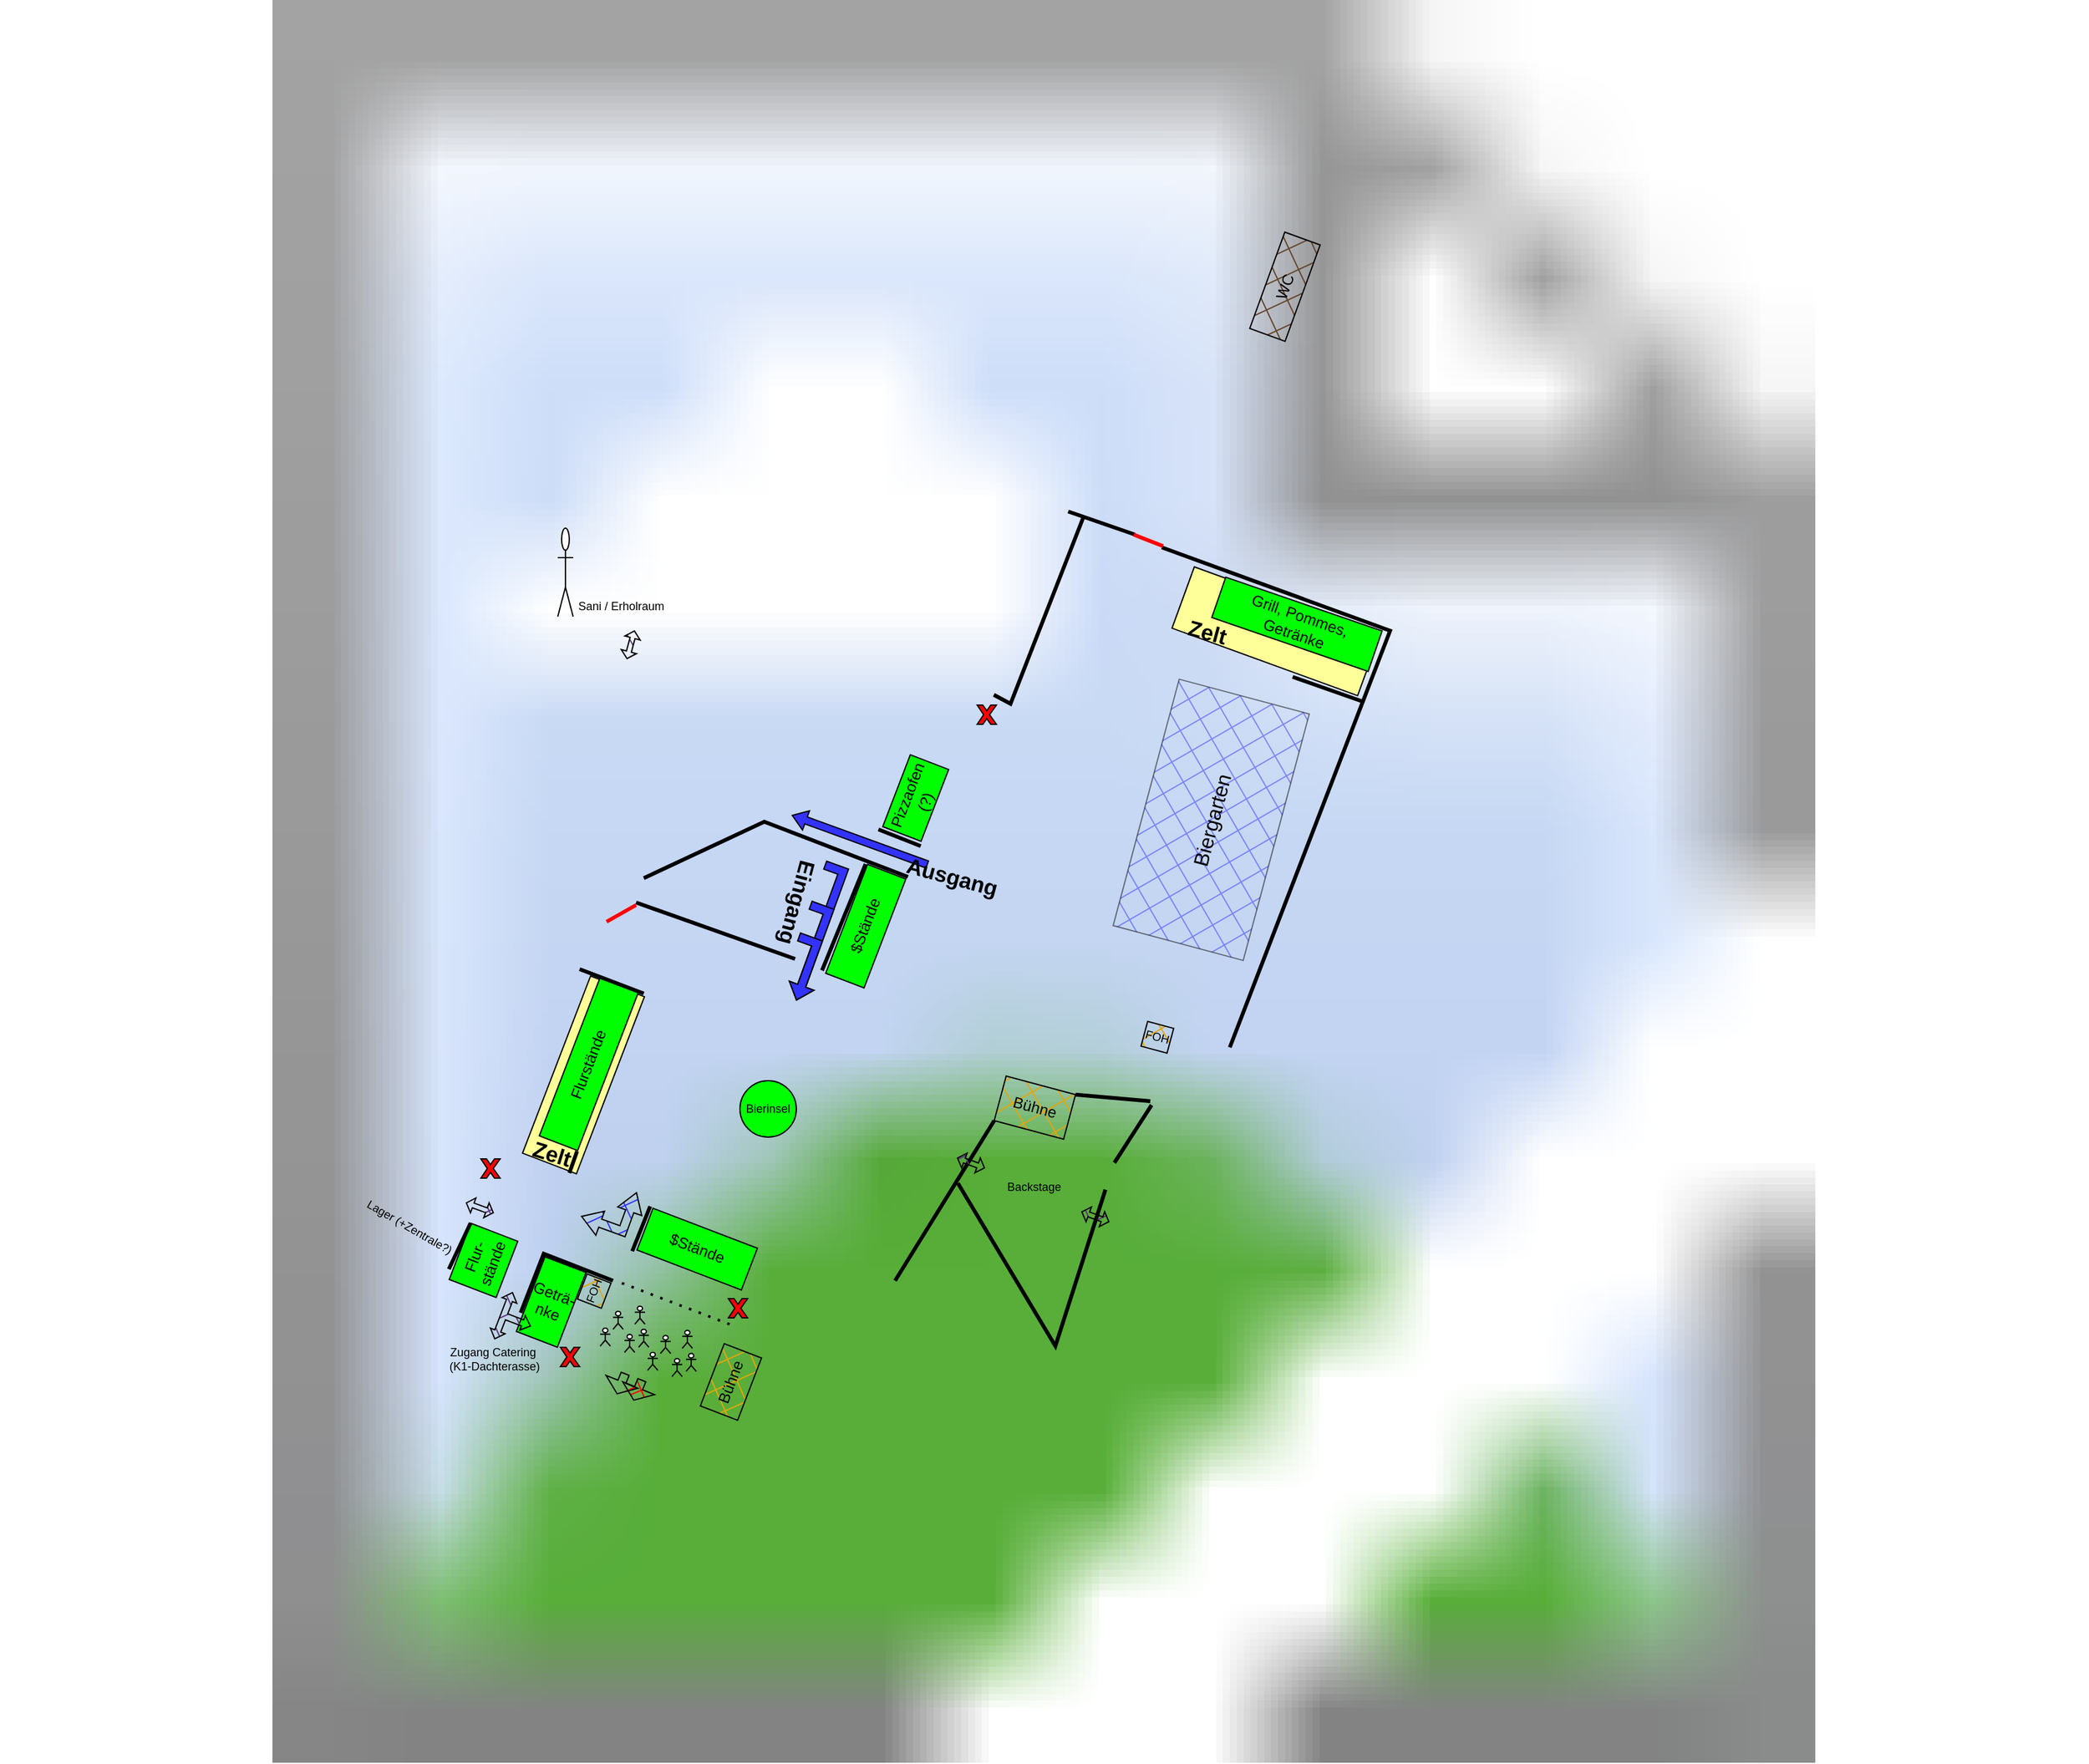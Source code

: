 <mxfile version="17.4.6" type="github"><diagram id="Wfs0pKFtCN_PEFJKDJEH" name="Page-1"><mxGraphModel dx="1382" dy="876" grid="1" gridSize="1" guides="1" tooltips="1" connect="1" arrows="1" fold="1" page="1" pageScale="1" pageWidth="1169" pageHeight="827" backgroundImage="{&quot;src&quot;:&quot;https://home.hadiko.de/~joshua.bachmeier/uploads/Lageplan%20Heimfest.jpg&quot;,&quot;width&quot;:&quot;1628&quot;,&quot;height&quot;:&quot;1375&quot;,&quot;x&quot;:0,&quot;y&quot;:0}" math="0" shadow="0"><root><mxCell id="0"/><mxCell id="1" parent="0"/><mxCell id="NUkmJvfwwcGjsjb0By5V-2" value="" style="rounded=0;whiteSpace=wrap;html=1;fontSize=17;rotation=291;fillColor=#FFFF99;direction=west;" parent="1" vertex="1"><mxGeometry x="381" y="816" width="148" height="45" as="geometry"/></mxCell><mxCell id="NUkmJvfwwcGjsjb0By5V-1" value="" style="rounded=0;whiteSpace=wrap;html=1;fontSize=17;rotation=20;fillColor=#FFFF99;" parent="1" vertex="1"><mxGeometry x="918" y="467" width="154" height="50.86" as="geometry"/></mxCell><mxCell id="w3jfegyJL3XXw5E8wWUC-4" value="" style="endArrow=none;html=1;rounded=0;strokeColor=default;strokeWidth=3;" parent="1" edge="1"><mxGeometry width="50" height="50" relative="1" as="geometry"><mxPoint x="496" y="704" as="sourcePoint"/><mxPoint x="620" y="748" as="targetPoint"/></mxGeometry></mxCell><mxCell id="w3jfegyJL3XXw5E8wWUC-7" value="" style="endArrow=none;html=1;rounded=0;strokeColor=default;strokeWidth=3;" parent="1" edge="1"><mxGeometry width="50" height="50" relative="1" as="geometry"><mxPoint x="502" y="685" as="sourcePoint"/><mxPoint x="708" y="684" as="targetPoint"/><Array as="points"><mxPoint x="596" y="641"/></Array></mxGeometry></mxCell><mxCell id="w3jfegyJL3XXw5E8wWUC-8" value="" style="endArrow=none;html=1;rounded=0;strokeColor=default;strokeWidth=3;" parent="1" edge="1"><mxGeometry width="50" height="50" relative="1" as="geometry"><mxPoint x="641" y="757" as="sourcePoint"/><mxPoint x="675" y="674" as="targetPoint"/></mxGeometry></mxCell><mxCell id="w3jfegyJL3XXw5E8wWUC-62" value="" style="endArrow=none;html=1;rounded=0;labelBackgroundColor=none;labelBorderColor=none;fontColor=none;strokeColor=#000000;strokeWidth=3;" parent="1" edge="1"><mxGeometry width="50" height="50" relative="1" as="geometry"><mxPoint x="906" y="427" as="sourcePoint"/><mxPoint x="959" y="817" as="targetPoint"/><Array as="points"><mxPoint x="1084" y="492"/></Array></mxGeometry></mxCell><mxCell id="w3jfegyJL3XXw5E8wWUC-63" value="" style="endArrow=none;html=1;rounded=0;labelBackgroundColor=none;labelBorderColor=none;fontColor=none;strokeColor=#000000;strokeWidth=3;" parent="1" edge="1"><mxGeometry width="50" height="50" relative="1" as="geometry"><mxPoint x="845" y="403" as="sourcePoint"/><mxPoint x="775" y="542" as="targetPoint"/><Array as="points"><mxPoint x="788" y="549"/></Array></mxGeometry></mxCell><mxCell id="w3jfegyJL3XXw5E8wWUC-66" value="" style="verticalLabelPosition=bottom;verticalAlign=top;html=1;shape=mxgraph.basic.x;fontColor=none;fillColor=#FF0000;" parent="1" vertex="1"><mxGeometry x="762" y="550" width="15" height="15" as="geometry"/></mxCell><mxCell id="w3jfegyJL3XXw5E8wWUC-67" value="" style="verticalLabelPosition=bottom;verticalAlign=top;html=1;shape=mxgraph.basic.x;fontColor=none;fillColor=#FF0000;" parent="1" vertex="1"><mxGeometry x="375" y="904" width="15" height="15" as="geometry"/></mxCell><mxCell id="w3jfegyJL3XXw5E8wWUC-68" value="" style="verticalLabelPosition=bottom;verticalAlign=top;html=1;shape=mxgraph.basic.x;fontColor=none;fillColor=#FF0000;" parent="1" vertex="1"><mxGeometry x="568" y="1013" width="15" height="15" as="geometry"/></mxCell><mxCell id="w3jfegyJL3XXw5E8wWUC-71" value="" style="endArrow=none;dashed=1;html=1;dashPattern=1 3;strokeWidth=2;rounded=0;labelBackgroundColor=none;labelBorderColor=none;fontColor=none;startArrow=none;" parent="1" edge="1"><mxGeometry width="50" height="50" relative="1" as="geometry"><mxPoint x="458" y="990.765" as="sourcePoint"/><mxPoint x="477" y="999" as="targetPoint"/></mxGeometry></mxCell><mxCell id="w3jfegyJL3XXw5E8wWUC-72" value="" style="endArrow=none;html=1;rounded=0;labelBackgroundColor=none;labelBorderColor=none;fontColor=none;strokeColor=#000000;strokeWidth=3;" parent="1" edge="1"><mxGeometry width="50" height="50" relative="1" as="geometry"><mxPoint x="478" y="999" as="sourcePoint"/><mxPoint x="406" y="1024" as="targetPoint"/><Array as="points"><mxPoint x="424" y="978"/></Array></mxGeometry></mxCell><mxCell id="w3jfegyJL3XXw5E8wWUC-75" value="" style="endArrow=none;html=1;rounded=0;labelBackgroundColor=none;labelBorderColor=none;fontColor=none;strokeColor=#000000;strokeWidth=3;" parent="1" edge="1"><mxGeometry width="50" height="50" relative="1" as="geometry"><mxPoint x="493" y="976" as="sourcePoint"/><mxPoint x="507" y="941" as="targetPoint"/></mxGeometry></mxCell><mxCell id="w3jfegyJL3XXw5E8wWUC-76" value="" style="html=1;shadow=0;dashed=0;align=center;verticalAlign=middle;shape=mxgraph.arrows2.bendArrow;dy=3.28;dx=11.74;notch=0;arrowHead=20.2;rounded=0;fontColor=none;fillColor=#3333FF;rotation=110;strokeWidth=1;" parent="1" vertex="1"><mxGeometry x="582.73" y="715.12" width="109.76" height="24.99" as="geometry"/></mxCell><mxCell id="w3jfegyJL3XXw5E8wWUC-80" value="" style="html=1;shadow=0;dashed=0;align=center;verticalAlign=middle;shape=mxgraph.arrows2.bendArrow;dy=3.28;dx=11.74;notch=0;arrowHead=20.2;rounded=0;fontColor=none;fillColor=#3333FF;rotation=110;strokeWidth=1;" parent="1" vertex="1"><mxGeometry x="593.68" y="730.75" width="76.49" height="24.99" as="geometry"/></mxCell><mxCell id="w3jfegyJL3XXw5E8wWUC-81" value="" style="html=1;shadow=0;dashed=0;align=center;verticalAlign=middle;shape=mxgraph.arrows2.bendArrow;dy=3.28;dx=11.74;notch=0;arrowHead=20.2;rounded=0;fontColor=none;fillColor=#3333FF;rotation=110;strokeWidth=1;" parent="1" vertex="1"><mxGeometry x="602.34" y="743.12" width="50.17" height="24.99" as="geometry"/></mxCell><mxCell id="w3jfegyJL3XXw5E8wWUC-82" value="" style="html=1;shadow=0;dashed=0;align=center;verticalAlign=middle;shape=mxgraph.arrows2.arrow;dy=0.64;dx=11.41;flipH=1;notch=0;fontColor=none;strokeWidth=1;fillColor=#3333FF;rotation=20;" parent="1" vertex="1"><mxGeometry x="614.43" y="647.21" width="112" height="16" as="geometry"/></mxCell><mxCell id="w3jfegyJL3XXw5E8wWUC-83" value="&lt;div&gt;$Stände&lt;/div&gt;" style="rounded=0;whiteSpace=wrap;html=1;fontColor=none;strokeWidth=1;fillColor=#00FF00;rotation=291;" parent="1" vertex="1"><mxGeometry x="629.63" y="706.45" width="91" height="32" as="geometry"/></mxCell><mxCell id="w3jfegyJL3XXw5E8wWUC-84" value="&lt;div&gt;Pizzaofen (?)&lt;br&gt;&lt;/div&gt;" style="rounded=0;whiteSpace=wrap;html=1;fontColor=none;strokeWidth=1;fillColor=#00FF00;rotation=291;" parent="1" vertex="1"><mxGeometry x="684.05" y="606.53" width="60" height="32" as="geometry"/></mxCell><mxCell id="w3jfegyJL3XXw5E8wWUC-85" value="&lt;div&gt;Flurstände&lt;/div&gt;" style="rounded=0;whiteSpace=wrap;html=1;fontColor=none;strokeWidth=1;fillColor=#00FF00;rotation=291;" parent="1" vertex="1"><mxGeometry x="393.15" y="814.14" width="132" height="32" as="geometry"/></mxCell><mxCell id="w3jfegyJL3XXw5E8wWUC-86" value="" style="endArrow=none;html=1;rounded=0;labelBackgroundColor=none;labelBorderColor=none;fontColor=none;strokeColor=#000000;strokeWidth=3;" parent="1" edge="1"><mxGeometry width="50" height="50" relative="1" as="geometry"><mxPoint x="502" y="775" as="sourcePoint"/><mxPoint x="452" y="756" as="targetPoint"/></mxGeometry></mxCell><mxCell id="w3jfegyJL3XXw5E8wWUC-87" value="" style="endArrow=none;html=1;rounded=0;labelBackgroundColor=none;labelBorderColor=none;fontColor=none;strokeColor=#000000;strokeWidth=3;" parent="1" edge="1"><mxGeometry width="50" height="50" relative="1" as="geometry"><mxPoint x="444" y="915" as="sourcePoint"/><mxPoint x="450" y="898" as="targetPoint"/></mxGeometry></mxCell><mxCell id="w3jfegyJL3XXw5E8wWUC-88" value="$Stände" style="rounded=0;whiteSpace=wrap;html=1;fontColor=none;strokeWidth=1;fillColor=#00FF00;rotation=21;" parent="1" vertex="1"><mxGeometry x="500.08" y="956.94" width="87.18" height="34.87" as="geometry"/></mxCell><mxCell id="w3jfegyJL3XXw5E8wWUC-89" value="&lt;div style=&quot;font-size: 9px&quot;&gt;Bierinsel&lt;/div&gt;" style="ellipse;whiteSpace=wrap;html=1;aspect=fixed;fontColor=default;strokeWidth=1;fillColor=#00FF00;fontSize=10;" parent="1" vertex="1"><mxGeometry x="577" y="843" width="44" height="44" as="geometry"/></mxCell><mxCell id="w3jfegyJL3XXw5E8wWUC-90" value="&lt;div&gt;Geträ-nke&lt;/div&gt;" style="rounded=0;whiteSpace=wrap;html=1;fontColor=default;strokeWidth=1;fillColor=#00FF00;rotation=21;" parent="1" vertex="1"><mxGeometry x="412.68" y="984.43" width="34.26" height="62.34" as="geometry"/></mxCell><mxCell id="w3jfegyJL3XXw5E8wWUC-91" value="&lt;div&gt;Flur-stände&lt;/div&gt;" style="rounded=0;whiteSpace=wrap;html=1;fontColor=none;strokeWidth=1;fillColor=#00FF00;rotation=291;" parent="1" vertex="1"><mxGeometry x="353.53" y="963.57" width="47" height="39.19" as="geometry"/></mxCell><mxCell id="w3jfegyJL3XXw5E8wWUC-92" value="&lt;div&gt;Grill, Pommes, Getränke&lt;/div&gt;" style="rounded=0;whiteSpace=wrap;html=1;fontColor=default;strokeWidth=1;fillColor=#00FF00;rotation=19;" parent="1" vertex="1"><mxGeometry x="946.89" y="470.28" width="128.94" height="33.34" as="geometry"/></mxCell><mxCell id="w3jfegyJL3XXw5E8wWUC-98" value="" style="endArrow=none;html=1;rounded=0;labelBackgroundColor=none;labelBorderColor=none;fontColor=default;strokeColor=#000000;strokeWidth=3;" parent="1" edge="1"><mxGeometry width="50" height="50" relative="1" as="geometry"><mxPoint x="833" y="399" as="sourcePoint"/><mxPoint x="885" y="417" as="targetPoint"/></mxGeometry></mxCell><mxCell id="w3jfegyJL3XXw5E8wWUC-99" value="" style="endArrow=none;html=1;rounded=0;labelBackgroundColor=none;labelBorderColor=none;fontColor=default;strokeColor=#FF0000;strokeWidth=3;" parent="1" edge="1"><mxGeometry width="50" height="50" relative="1" as="geometry"><mxPoint x="907" y="426" as="sourcePoint"/><mxPoint x="884" y="417" as="targetPoint"/></mxGeometry></mxCell><mxCell id="w3jfegyJL3XXw5E8wWUC-100" value="&lt;div&gt;Bühne&lt;/div&gt;" style="rounded=0;whiteSpace=wrap;html=1;glass=0;sketch=0;fillStyle=cross-hatch;fontColor=default;strokeWidth=1;fillColor=#E5A50A;gradientColor=none;rotation=15;" parent="1" vertex="1"><mxGeometry x="779" y="846" width="56" height="36" as="geometry"/></mxCell><mxCell id="w3jfegyJL3XXw5E8wWUC-101" value="" style="endArrow=none;html=1;rounded=0;labelBackgroundColor=none;labelBorderColor=none;fontColor=default;strokeColor=#000000;strokeWidth=3;exitX=1;exitY=0;exitDx=0;exitDy=0;" parent="1" source="w3jfegyJL3XXw5E8wWUC-100" edge="1"><mxGeometry width="50" height="50" relative="1" as="geometry"><mxPoint x="566" y="654" as="sourcePoint"/><mxPoint x="897" y="859" as="targetPoint"/></mxGeometry></mxCell><mxCell id="w3jfegyJL3XXw5E8wWUC-102" value="" style="endArrow=none;html=1;rounded=0;labelBackgroundColor=none;labelBorderColor=none;fontColor=default;strokeColor=#000000;strokeWidth=3;entryX=0;entryY=1;entryDx=0;entryDy=0;" parent="1" target="w3jfegyJL3XXw5E8wWUC-100" edge="1"><mxGeometry width="50" height="50" relative="1" as="geometry"><mxPoint x="698" y="999" as="sourcePoint"/><mxPoint x="616" y="604" as="targetPoint"/></mxGeometry></mxCell><mxCell id="w3jfegyJL3XXw5E8wWUC-103" value="Bühne" style="rounded=0;whiteSpace=wrap;html=1;glass=0;sketch=0;fillStyle=cross-hatch;fontColor=default;strokeWidth=1;fillColor=#E5A50A;gradientColor=none;rotation=291;" parent="1" vertex="1"><mxGeometry x="543.99" y="1062.44" width="52" height="31.13" as="geometry"/></mxCell><mxCell id="w3jfegyJL3XXw5E8wWUC-104" value="" style="html=1;shadow=0;dashed=0;align=center;verticalAlign=middle;shape=mxgraph.arrows2.bendDoubleArrow;dy=3.36;dx=15.43;arrowHead=19.94;rounded=0;glass=0;sketch=0;fillStyle=cross-hatch;fontColor=default;strokeWidth=1;fillColor=#3333FF;gradientColor=none;rotation=200;" parent="1" vertex="1"><mxGeometry x="456" y="925" width="43.85" height="42" as="geometry"/></mxCell><mxCell id="w3jfegyJL3XXw5E8wWUC-106" value="" style="endArrow=none;dashed=1;html=1;dashPattern=1 3;strokeWidth=2;rounded=0;labelBackgroundColor=none;labelBorderColor=none;fontColor=none;" parent="1" edge="1"><mxGeometry width="50" height="50" relative="1" as="geometry"><mxPoint x="569" y="1033" as="sourcePoint"/><mxPoint x="480" y="999" as="targetPoint"/></mxGeometry></mxCell><mxCell id="w3jfegyJL3XXw5E8wWUC-107" value="&lt;div style=&quot;font-size: 9px&quot;&gt;&lt;font style=&quot;font-size: 9px&quot;&gt;FOH&lt;/font&gt;&lt;/div&gt;" style="rounded=0;whiteSpace=wrap;html=1;glass=0;sketch=0;fillStyle=cross-hatch;fontColor=default;strokeWidth=1;fillColor=#E5A50A;gradientColor=none;rotation=291;" parent="1" vertex="1"><mxGeometry x="452.86" y="997.1" width="21" height="20" as="geometry"/></mxCell><mxCell id="w3jfegyJL3XXw5E8wWUC-111" value="&lt;div&gt;&lt;font style=&quot;font-size: 16px&quot;&gt;Biergarten&lt;/font&gt;&lt;/div&gt;" style="rounded=0;whiteSpace=wrap;html=1;glass=0;sketch=0;fillStyle=cross-hatch;fontColor=default;strokeWidth=1;fillColor=#3333FF;gradientColor=none;rotation=-75;strokeColor=default;opacity=50;" parent="1" vertex="1"><mxGeometry x="845" y="587" width="199" height="105" as="geometry"/></mxCell><mxCell id="w3jfegyJL3XXw5E8wWUC-112" value="WC" style="rounded=0;whiteSpace=wrap;html=1;glass=0;sketch=0;fillStyle=cross-hatch;fontColor=default;strokeColor=default;strokeWidth=1;fillColor=#63452C;gradientColor=none;rotation=-70;" parent="1" vertex="1"><mxGeometry x="962" y="209.0" width="80" height="29.32" as="geometry"/></mxCell><mxCell id="w3jfegyJL3XXw5E8wWUC-114" value="" style="verticalLabelPosition=bottom;verticalAlign=top;html=1;shape=mxgraph.basic.x;fontColor=none;fillColor=#FF0000;" parent="1" vertex="1"><mxGeometry x="437" y="1051" width="15" height="15" as="geometry"/></mxCell><mxCell id="w3jfegyJL3XXw5E8wWUC-115" value="" style="html=1;shadow=0;dashed=0;align=center;verticalAlign=middle;shape=mxgraph.arrows2.arrow;dy=0.75;dx=10.09;direction=south;notch=0;glass=0;sketch=0;fillStyle=cross-hatch;fontColor=default;strokeColor=default;strokeWidth=1;fillColor=#FF0000;gradientColor=none;rotation=22;" parent="1" vertex="1"><mxGeometry x="471" y="1071" width="26.73" height="16.83" as="geometry"/></mxCell><mxCell id="w3jfegyJL3XXw5E8wWUC-116" value="" style="html=1;shadow=0;dashed=0;align=center;verticalAlign=middle;shape=mxgraph.arrows2.arrow;dy=0.75;dx=10.09;direction=south;notch=0;glass=0;sketch=0;fillStyle=cross-hatch;fontColor=default;strokeColor=default;strokeWidth=1;fillColor=#FF0000;gradientColor=none;rotation=22;" parent="1" vertex="1"><mxGeometry x="484.0" y="1076" width="26.73" height="16.83" as="geometry"/></mxCell><mxCell id="w3jfegyJL3XXw5E8wWUC-117" value="" style="endArrow=none;html=1;rounded=0;labelBackgroundColor=none;labelBorderColor=none;fontColor=default;strokeColor=#000000;strokeWidth=3;" parent="1" edge="1"><mxGeometry width="50" height="50" relative="1" as="geometry"><mxPoint x="869" y="907" as="sourcePoint"/><mxPoint x="898" y="862" as="targetPoint"/></mxGeometry></mxCell><mxCell id="w3jfegyJL3XXw5E8wWUC-118" value="" style="endArrow=none;html=1;rounded=0;labelBackgroundColor=none;labelBorderColor=none;fontColor=default;strokeColor=#000000;strokeWidth=3;" parent="1" edge="1"><mxGeometry width="50" height="50" relative="1" as="geometry"><mxPoint x="747" y="923" as="sourcePoint"/><mxPoint x="862" y="928" as="targetPoint"/><Array as="points"><mxPoint x="823" y="1050"/></Array></mxGeometry></mxCell><mxCell id="w3jfegyJL3XXw5E8wWUC-120" value="" style="html=1;shadow=0;dashed=0;align=center;verticalAlign=middle;shape=mxgraph.arrows2.twoWayArrow;dy=0.68;dx=5.67;glass=0;sketch=0;fillStyle=cross-hatch;fontColor=default;strokeColor=default;strokeWidth=1;fillColor=#613583;gradientColor=none;rotation=20;" parent="1" vertex="1"><mxGeometry x="843" y="943" width="22.33" height="12.29" as="geometry"/></mxCell><mxCell id="w3jfegyJL3XXw5E8wWUC-129" value="" style="html=1;shadow=0;dashed=0;align=center;verticalAlign=middle;shape=mxgraph.arrows2.twoWayArrow;dy=0.68;dx=5.67;glass=0;sketch=0;fillStyle=cross-hatch;fontColor=default;strokeColor=default;strokeWidth=1;fillColor=#613583;gradientColor=none;rotation=20;" parent="1" vertex="1"><mxGeometry x="746" y="901" width="22.33" height="12.29" as="geometry"/></mxCell><mxCell id="w3jfegyJL3XXw5E8wWUC-132" value="" style="html=1;shadow=0;dashed=0;align=center;verticalAlign=middle;shape=mxgraph.arrows2.twoWayArrow;dy=0.68;dx=5.67;glass=0;sketch=0;fillStyle=cross-hatch;fontColor=default;strokeColor=default;strokeWidth=1;fillColor=#613583;gradientColor=none;rotation=20;" parent="1" vertex="1"><mxGeometry x="363" y="936" width="22.33" height="12.29" as="geometry"/></mxCell><mxCell id="w3jfegyJL3XXw5E8wWUC-134" value="" style="endArrow=none;html=1;rounded=0;labelBackgroundColor=none;labelBorderColor=none;fontColor=default;strokeColor=#000000;strokeWidth=3;" parent="1" edge="1"><mxGeometry width="50" height="50" relative="1" as="geometry"><mxPoint x="350" y="990" as="sourcePoint"/><mxPoint x="367" y="954" as="targetPoint"/></mxGeometry></mxCell><mxCell id="w3jfegyJL3XXw5E8wWUC-151" value="&lt;div&gt;&lt;b&gt;&lt;font style=&quot;font-size: 17px&quot;&gt;Zelt&lt;/font&gt;&lt;/b&gt;&lt;/div&gt;" style="text;html=1;align=center;verticalAlign=middle;resizable=0;points=[];autosize=1;strokeColor=none;fillColor=none;fontSize=9;fontColor=default;rotation=15;" parent="1" vertex="1"><mxGeometry x="920" y="484.14" width="41" height="19" as="geometry"/></mxCell><mxCell id="w3jfegyJL3XXw5E8wWUC-153" value="&lt;div&gt;Backstage&lt;/div&gt;" style="text;html=1;align=center;verticalAlign=middle;resizable=0;points=[];autosize=1;strokeColor=none;fillColor=none;fontSize=9;fontColor=default;" parent="1" vertex="1"><mxGeometry x="779" y="918" width="53" height="16" as="geometry"/></mxCell><mxCell id="w3jfegyJL3XXw5E8wWUC-154" value="Lager (+Zentrale?)" style="text;html=1;align=center;verticalAlign=middle;resizable=0;points=[];autosize=1;strokeColor=none;fillColor=none;fontSize=9;fontColor=default;rotation=30;" parent="1" vertex="1"><mxGeometry x="276" y="949" width="85" height="16" as="geometry"/></mxCell><mxCell id="w3jfegyJL3XXw5E8wWUC-156" value="Sani / Erholraum" style="text;html=1;align=center;verticalAlign=middle;resizable=0;points=[];autosize=1;strokeColor=none;fillColor=none;fontSize=9;fontColor=default;" parent="1" vertex="1"><mxGeometry x="445" y="465" width="78" height="16" as="geometry"/></mxCell><mxCell id="w3jfegyJL3XXw5E8wWUC-158" value="" style="html=1;shadow=0;dashed=0;align=center;verticalAlign=middle;shape=mxgraph.arrows2.triadArrow;dy=3.62;dx=6.57;arrowHead=12.2;glass=0;sketch=0;fillStyle=cross-hatch;fontSize=9;fontColor=default;strokeColor=default;strokeWidth=1;fillColor=#613583;gradientColor=none;rotation=111;" parent="1" vertex="1"><mxGeometry x="381" y="1015" width="38.6" height="28.43" as="geometry"/></mxCell><mxCell id="w3jfegyJL3XXw5E8wWUC-159" value="&lt;div&gt;Zugang Catering&lt;/div&gt;&lt;div&gt;&amp;nbsp;(K1-Dachterasse)&lt;/div&gt;" style="text;html=1;align=center;verticalAlign=middle;resizable=0;points=[];autosize=1;strokeColor=none;fillColor=none;fontSize=9;fontColor=default;" parent="1" vertex="1"><mxGeometry x="342" y="1046.77" width="84" height="27" as="geometry"/></mxCell><mxCell id="w3jfegyJL3XXw5E8wWUC-160" value="" style="endArrow=none;html=1;rounded=0;labelBackgroundColor=none;labelBorderColor=none;fontSize=9;fontColor=default;strokeColor=#000000;strokeWidth=3;" parent="1" edge="1"><mxGeometry width="50" height="50" relative="1" as="geometry"><mxPoint x="718" y="660" as="sourcePoint"/><mxPoint x="685" y="647" as="targetPoint"/></mxGeometry></mxCell><mxCell id="w3jfegyJL3XXw5E8wWUC-167" value="Actor" style="shape=umlActor;verticalLabelPosition=bottom;verticalAlign=top;outlineConnect=0;fontColor=none;html=1;noLabel=1;" parent="1" vertex="1"><mxGeometry x="524" y="1059.77" width="8" height="14" as="geometry"/></mxCell><mxCell id="w3jfegyJL3XXw5E8wWUC-168" value="Actor" style="shape=umlActor;verticalLabelPosition=bottom;verticalAlign=top;outlineConnect=0;fontColor=none;html=1;noLabel=1;" parent="1" vertex="1"><mxGeometry x="535" y="1055.77" width="8" height="14" as="geometry"/></mxCell><mxCell id="w3jfegyJL3XXw5E8wWUC-169" value="Actor" style="shape=umlActor;verticalLabelPosition=bottom;verticalAlign=top;outlineConnect=0;fontColor=none;html=1;noLabel=1;" parent="1" vertex="1"><mxGeometry x="505" y="1054.91" width="8" height="14" as="geometry"/></mxCell><mxCell id="w3jfegyJL3XXw5E8wWUC-170" value="Actor" style="shape=umlActor;verticalLabelPosition=bottom;verticalAlign=top;outlineConnect=0;fontColor=none;html=1;noLabel=1;" parent="1" vertex="1"><mxGeometry x="515" y="1041.77" width="8" height="14" as="geometry"/></mxCell><mxCell id="w3jfegyJL3XXw5E8wWUC-171" value="Actor" style="shape=umlActor;verticalLabelPosition=bottom;verticalAlign=top;outlineConnect=0;fontColor=none;html=1;noLabel=1;" parent="1" vertex="1"><mxGeometry x="532" y="1037.77" width="8" height="14" as="geometry"/></mxCell><mxCell id="w3jfegyJL3XXw5E8wWUC-172" value="Actor" style="shape=umlActor;verticalLabelPosition=bottom;verticalAlign=top;outlineConnect=0;fontColor=none;html=1;noLabel=1;" parent="1" vertex="1"><mxGeometry x="487" y="1040.91" width="8" height="14" as="geometry"/></mxCell><mxCell id="w3jfegyJL3XXw5E8wWUC-173" value="Actor" style="shape=umlActor;verticalLabelPosition=bottom;verticalAlign=top;outlineConnect=0;fontColor=none;html=1;noLabel=1;" parent="1" vertex="1"><mxGeometry x="498" y="1036.91" width="8" height="14" as="geometry"/></mxCell><mxCell id="w3jfegyJL3XXw5E8wWUC-174" value="Actor" style="shape=umlActor;verticalLabelPosition=bottom;verticalAlign=top;outlineConnect=0;fontColor=none;html=1;noLabel=1;" parent="1" vertex="1"><mxGeometry x="468" y="1036.05" width="8" height="14" as="geometry"/></mxCell><mxCell id="w3jfegyJL3XXw5E8wWUC-175" value="Actor" style="shape=umlActor;verticalLabelPosition=bottom;verticalAlign=top;outlineConnect=0;fontColor=none;html=1;noLabel=1;" parent="1" vertex="1"><mxGeometry x="478" y="1022.91" width="8" height="14" as="geometry"/></mxCell><mxCell id="w3jfegyJL3XXw5E8wWUC-176" value="Actor" style="shape=umlActor;verticalLabelPosition=bottom;verticalAlign=top;outlineConnect=0;fontColor=none;html=1;noLabel=1;" parent="1" vertex="1"><mxGeometry x="495" y="1018.91" width="8" height="14" as="geometry"/></mxCell><mxCell id="w3jfegyJL3XXw5E8wWUC-241" value="Actor" style="shape=umlActor;verticalLabelPosition=bottom;verticalAlign=top;outlineConnect=0;fontColor=none;html=1;noLabel=1;" parent="1" vertex="1"><mxGeometry x="434.94" y="412" width="12" height="69" as="geometry"/></mxCell><mxCell id="w3jfegyJL3XXw5E8wWUC-242" value="" style="html=1;shadow=0;dashed=0;align=center;verticalAlign=middle;shape=mxgraph.arrows2.twoWayArrow;dy=0.68;dx=5.67;glass=0;sketch=0;fillStyle=cross-hatch;fontColor=default;strokeColor=default;strokeWidth=1;fillColor=#613583;gradientColor=none;rotation=105;" parent="1" vertex="1"><mxGeometry x="480.67" y="496.85" width="22.33" height="12.29" as="geometry"/></mxCell><mxCell id="w3jfegyJL3XXw5E8wWUC-314" value="" style="endArrow=none;html=1;rounded=0;labelBackgroundColor=none;labelBorderColor=none;fontSize=9;fontColor=default;strokeColor=#000000;strokeWidth=3;" parent="1" edge="1"><mxGeometry width="50" height="50" relative="1" as="geometry"><mxPoint x="1008" y="528" as="sourcePoint"/><mxPoint x="1062" y="547" as="targetPoint"/></mxGeometry></mxCell><mxCell id="NUkmJvfwwcGjsjb0By5V-5" value="&lt;div&gt;&lt;b&gt;&lt;font style=&quot;font-size: 17px&quot;&gt;Zelt&lt;/font&gt;&lt;/b&gt;&lt;/div&gt;" style="text;html=1;align=center;verticalAlign=middle;resizable=0;points=[];autosize=1;strokeColor=none;fillColor=none;fontSize=9;fontColor=default;rotation=17;" parent="1" vertex="1"><mxGeometry x="409.31" y="891" width="41" height="19" as="geometry"/></mxCell><mxCell id="NUkmJvfwwcGjsjb0By5V-6" value="&lt;div style=&quot;font-size: 9px&quot;&gt;&lt;font style=&quot;font-size: 9px&quot;&gt;FOH&lt;/font&gt;&lt;/div&gt;" style="rounded=0;whiteSpace=wrap;html=1;glass=0;sketch=0;fillStyle=cross-hatch;fontColor=default;strokeWidth=1;fillColor=#E5A50A;gradientColor=none;rotation=15;" parent="1" vertex="1"><mxGeometry x="892" y="799.14" width="21" height="20" as="geometry"/></mxCell><mxCell id="NUkmJvfwwcGjsjb0By5V-7" value="&lt;div&gt;&lt;b&gt;&lt;font style=&quot;font-size: 17px&quot;&gt;Ausgang&lt;/font&gt;&lt;/b&gt;&lt;/div&gt;" style="text;html=1;align=center;verticalAlign=middle;resizable=0;points=[];autosize=1;strokeColor=none;fillColor=none;fontSize=9;fontColor=default;rotation=15;" parent="1" vertex="1"><mxGeometry x="700" y="675" width="84" height="19" as="geometry"/></mxCell><mxCell id="NUkmJvfwwcGjsjb0By5V-9" value="&lt;div&gt;&lt;b&gt;&lt;font style=&quot;font-size: 17px&quot;&gt;Eingang&lt;/font&gt;&lt;/b&gt;&lt;/div&gt;" style="text;html=1;align=center;verticalAlign=middle;resizable=0;points=[];autosize=1;strokeColor=none;fillColor=none;fontSize=9;fontColor=default;rotation=105;" parent="1" vertex="1"><mxGeometry x="582" y="694" width="78" height="19" as="geometry"/></mxCell><mxCell id="NUkmJvfwwcGjsjb0By5V-10" value="" style="endArrow=none;html=1;rounded=0;labelBackgroundColor=none;labelBorderColor=none;fontColor=default;strokeColor=#FF0000;strokeWidth=3;" parent="1" edge="1"><mxGeometry width="50" height="50" relative="1" as="geometry"><mxPoint x="496" y="706" as="sourcePoint"/><mxPoint x="473" y="719" as="targetPoint"/></mxGeometry></mxCell></root></mxGraphModel></diagram></mxfile>
